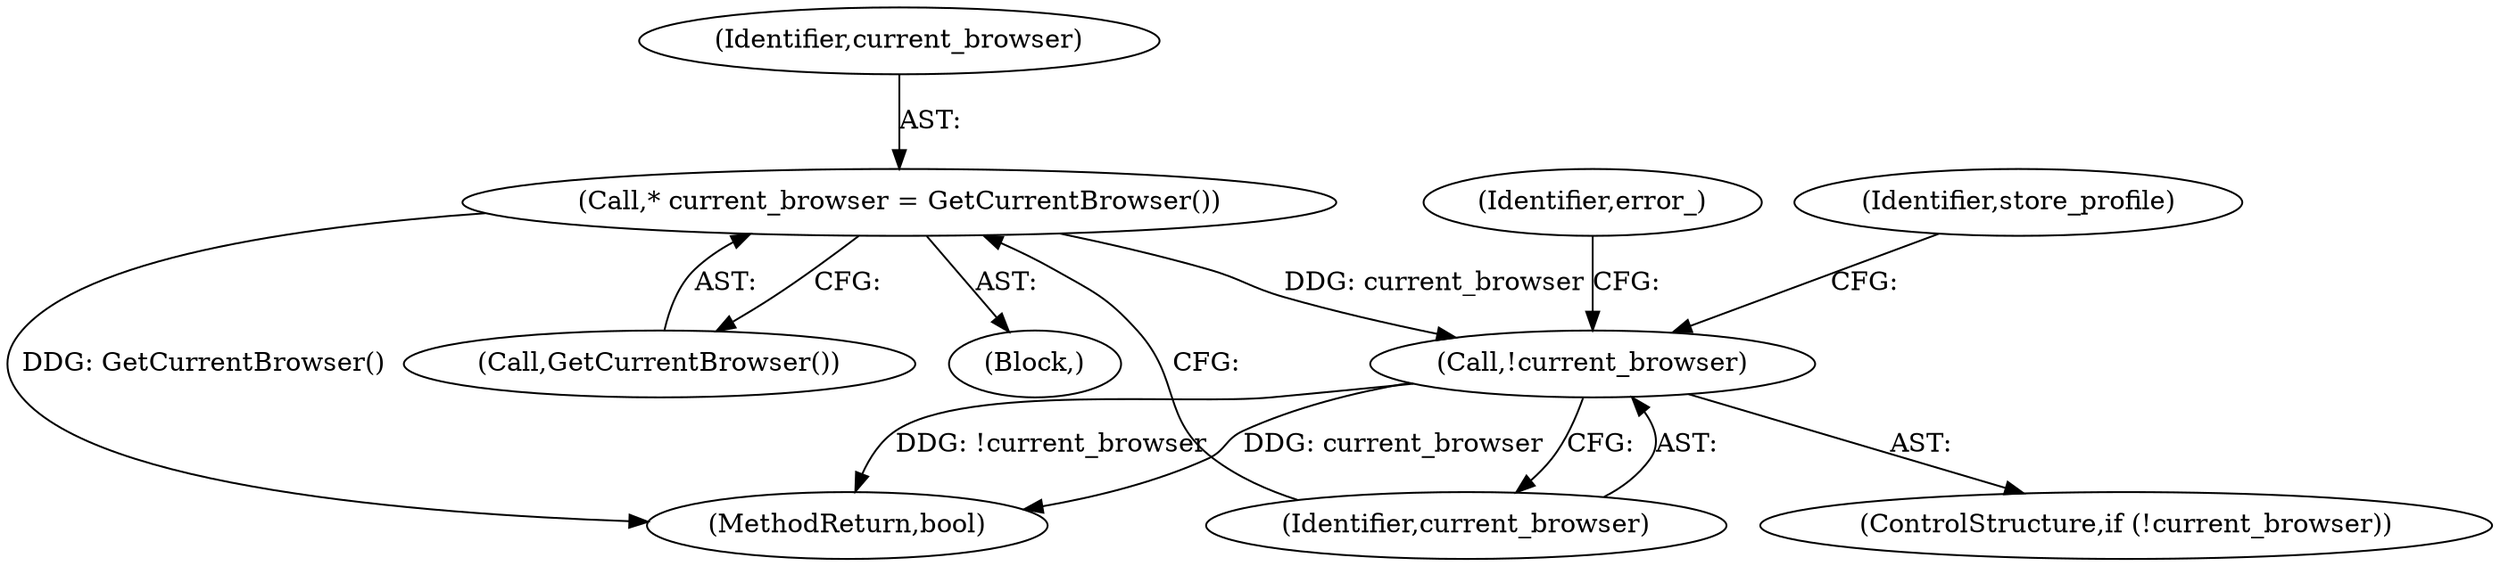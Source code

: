 digraph "0_Chrome_b7e899141194fa27d55a990e38ae8bdcc5183a90@pointer" {
"1000145" [label="(Call,* current_browser = GetCurrentBrowser())"];
"1000149" [label="(Call,!current_browser)"];
"1000146" [label="(Identifier,current_browser)"];
"1000153" [label="(Identifier,error_)"];
"1000145" [label="(Call,* current_browser = GetCurrentBrowser())"];
"1000150" [label="(Identifier,current_browser)"];
"1000158" [label="(Identifier,store_profile)"];
"1000177" [label="(MethodReturn,bool)"];
"1000149" [label="(Call,!current_browser)"];
"1000147" [label="(Call,GetCurrentBrowser())"];
"1000148" [label="(ControlStructure,if (!current_browser))"];
"1000143" [label="(Block,)"];
"1000145" -> "1000143"  [label="AST: "];
"1000145" -> "1000147"  [label="CFG: "];
"1000146" -> "1000145"  [label="AST: "];
"1000147" -> "1000145"  [label="AST: "];
"1000150" -> "1000145"  [label="CFG: "];
"1000145" -> "1000177"  [label="DDG: GetCurrentBrowser()"];
"1000145" -> "1000149"  [label="DDG: current_browser"];
"1000149" -> "1000148"  [label="AST: "];
"1000149" -> "1000150"  [label="CFG: "];
"1000150" -> "1000149"  [label="AST: "];
"1000153" -> "1000149"  [label="CFG: "];
"1000158" -> "1000149"  [label="CFG: "];
"1000149" -> "1000177"  [label="DDG: !current_browser"];
"1000149" -> "1000177"  [label="DDG: current_browser"];
}
